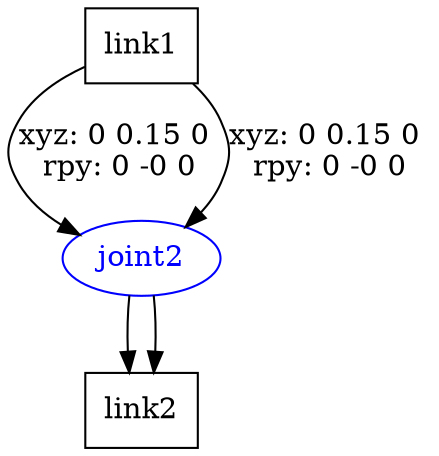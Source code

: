 digraph G {
node [shape=box];
"link1" [label="link1"];
"link2" [label="link2"];
"link2" [label="link2"];
node [shape=ellipse, color=blue, fontcolor=blue];
"link1" -> "joint2" [label="xyz: 0 0.15 0 \nrpy: 0 -0 0"]
"joint2" -> "link2"
"link1" -> "joint2" [label="xyz: 0 0.15 0 \nrpy: 0 -0 0"]
"joint2" -> "link2"
}

